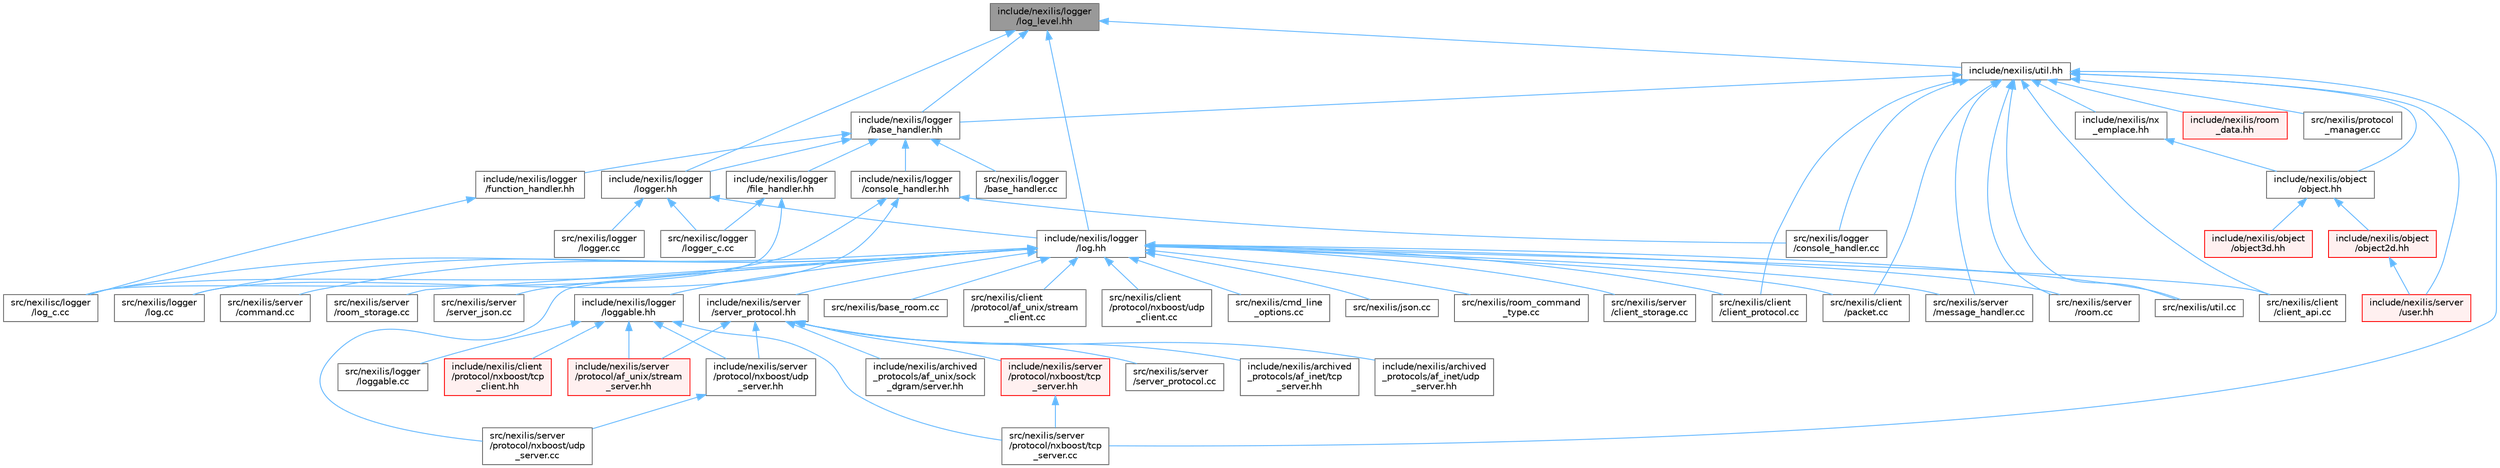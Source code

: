 digraph "include/nexilis/logger/log_level.hh"
{
 // LATEX_PDF_SIZE
  bgcolor="transparent";
  edge [fontname=Helvetica,fontsize=10,labelfontname=Helvetica,labelfontsize=10];
  node [fontname=Helvetica,fontsize=10,shape=box,height=0.2,width=0.4];
  Node1 [id="Node000001",label="include/nexilis/logger\l/log_level.hh",height=0.2,width=0.4,color="gray40", fillcolor="grey60", style="filled", fontcolor="black",tooltip=" "];
  Node1 -> Node2 [id="edge1_Node000001_Node000002",dir="back",color="steelblue1",style="solid",tooltip=" "];
  Node2 [id="Node000002",label="include/nexilis/logger\l/base_handler.hh",height=0.2,width=0.4,color="grey40", fillcolor="white", style="filled",URL="$d5/d5a/base__handler_8hh.html",tooltip=" "];
  Node2 -> Node3 [id="edge2_Node000002_Node000003",dir="back",color="steelblue1",style="solid",tooltip=" "];
  Node3 [id="Node000003",label="include/nexilis/logger\l/console_handler.hh",height=0.2,width=0.4,color="grey40", fillcolor="white", style="filled",URL="$de/d6b/console__handler_8hh.html",tooltip=" "];
  Node3 -> Node4 [id="edge3_Node000003_Node000004",dir="back",color="steelblue1",style="solid",tooltip=" "];
  Node4 [id="Node000004",label="src/nexilis/logger\l/console_handler.cc",height=0.2,width=0.4,color="grey40", fillcolor="white", style="filled",URL="$d5/d50/console__handler_8cc.html",tooltip=" "];
  Node3 -> Node5 [id="edge4_Node000003_Node000005",dir="back",color="steelblue1",style="solid",tooltip=" "];
  Node5 [id="Node000005",label="src/nexilis/logger\l/log.cc",height=0.2,width=0.4,color="grey40", fillcolor="white", style="filled",URL="$d4/dc1/log_8cc.html",tooltip=" "];
  Node3 -> Node6 [id="edge5_Node000003_Node000006",dir="back",color="steelblue1",style="solid",tooltip=" "];
  Node6 [id="Node000006",label="src/nexilisc/logger\l/log_c.cc",height=0.2,width=0.4,color="grey40", fillcolor="white", style="filled",URL="$dc/dee/log__c_8cc.html",tooltip=" "];
  Node2 -> Node7 [id="edge6_Node000002_Node000007",dir="back",color="steelblue1",style="solid",tooltip=" "];
  Node7 [id="Node000007",label="include/nexilis/logger\l/file_handler.hh",height=0.2,width=0.4,color="grey40", fillcolor="white", style="filled",URL="$d0/d02/file__handler_8hh.html",tooltip=" "];
  Node7 -> Node6 [id="edge7_Node000007_Node000006",dir="back",color="steelblue1",style="solid",tooltip=" "];
  Node7 -> Node8 [id="edge8_Node000007_Node000008",dir="back",color="steelblue1",style="solid",tooltip=" "];
  Node8 [id="Node000008",label="src/nexilisc/logger\l/logger_c.cc",height=0.2,width=0.4,color="grey40", fillcolor="white", style="filled",URL="$d0/d63/logger__c_8cc.html",tooltip=" "];
  Node2 -> Node9 [id="edge9_Node000002_Node000009",dir="back",color="steelblue1",style="solid",tooltip=" "];
  Node9 [id="Node000009",label="include/nexilis/logger\l/function_handler.hh",height=0.2,width=0.4,color="grey40", fillcolor="white", style="filled",URL="$dd/d5f/function__handler_8hh.html",tooltip=" "];
  Node9 -> Node6 [id="edge10_Node000009_Node000006",dir="back",color="steelblue1",style="solid",tooltip=" "];
  Node2 -> Node10 [id="edge11_Node000002_Node000010",dir="back",color="steelblue1",style="solid",tooltip=" "];
  Node10 [id="Node000010",label="include/nexilis/logger\l/logger.hh",height=0.2,width=0.4,color="grey40", fillcolor="white", style="filled",URL="$d5/dc3/logger_8hh.html",tooltip=" "];
  Node10 -> Node11 [id="edge12_Node000010_Node000011",dir="back",color="steelblue1",style="solid",tooltip=" "];
  Node11 [id="Node000011",label="include/nexilis/logger\l/log.hh",height=0.2,width=0.4,color="grey40", fillcolor="white", style="filled",URL="$d3/de3/log_8hh.html",tooltip=" "];
  Node11 -> Node12 [id="edge13_Node000011_Node000012",dir="back",color="steelblue1",style="solid",tooltip=" "];
  Node12 [id="Node000012",label="include/nexilis/logger\l/loggable.hh",height=0.2,width=0.4,color="grey40", fillcolor="white", style="filled",URL="$d4/d4d/loggable_8hh.html",tooltip=" "];
  Node12 -> Node13 [id="edge14_Node000012_Node000013",dir="back",color="steelblue1",style="solid",tooltip=" "];
  Node13 [id="Node000013",label="include/nexilis/client\l/protocol/nxboost/tcp\l_client.hh",height=0.2,width=0.4,color="red", fillcolor="#FFF0F0", style="filled",URL="$d1/dab/client_2protocol_2nxboost_2tcp__client_8hh.html",tooltip=" "];
  Node12 -> Node16 [id="edge15_Node000012_Node000016",dir="back",color="steelblue1",style="solid",tooltip=" "];
  Node16 [id="Node000016",label="include/nexilis/server\l/protocol/af_unix/stream\l_server.hh",height=0.2,width=0.4,color="red", fillcolor="#FFF0F0", style="filled",URL="$d8/d39/stream__server_8hh.html",tooltip=" "];
  Node12 -> Node20 [id="edge16_Node000012_Node000020",dir="back",color="steelblue1",style="solid",tooltip=" "];
  Node20 [id="Node000020",label="include/nexilis/server\l/protocol/nxboost/udp\l_server.hh",height=0.2,width=0.4,color="grey40", fillcolor="white", style="filled",URL="$de/d3b/server_2protocol_2nxboost_2udp__server_8hh.html",tooltip=" "];
  Node20 -> Node21 [id="edge17_Node000020_Node000021",dir="back",color="steelblue1",style="solid",tooltip=" "];
  Node21 [id="Node000021",label="src/nexilis/server\l/protocol/nxboost/udp\l_server.cc",height=0.2,width=0.4,color="grey40", fillcolor="white", style="filled",URL="$d1/dda/server_2protocol_2nxboost_2udp__server_8cc.html",tooltip=" "];
  Node12 -> Node22 [id="edge18_Node000012_Node000022",dir="back",color="steelblue1",style="solid",tooltip=" "];
  Node22 [id="Node000022",label="src/nexilis/logger\l/loggable.cc",height=0.2,width=0.4,color="grey40", fillcolor="white", style="filled",URL="$d2/df7/loggable_8cc.html",tooltip=" "];
  Node12 -> Node23 [id="edge19_Node000012_Node000023",dir="back",color="steelblue1",style="solid",tooltip=" "];
  Node23 [id="Node000023",label="src/nexilis/server\l/protocol/nxboost/tcp\l_server.cc",height=0.2,width=0.4,color="grey40", fillcolor="white", style="filled",URL="$d6/da4/server_2protocol_2nxboost_2tcp__server_8cc.html",tooltip=" "];
  Node11 -> Node24 [id="edge20_Node000011_Node000024",dir="back",color="steelblue1",style="solid",tooltip=" "];
  Node24 [id="Node000024",label="include/nexilis/server\l/server_protocol.hh",height=0.2,width=0.4,color="grey40", fillcolor="white", style="filled",URL="$da/dc6/server__protocol_8hh.html",tooltip=" "];
  Node24 -> Node25 [id="edge21_Node000024_Node000025",dir="back",color="steelblue1",style="solid",tooltip=" "];
  Node25 [id="Node000025",label="include/nexilis/archived\l_protocols/af_inet/tcp\l_server.hh",height=0.2,width=0.4,color="grey40", fillcolor="white", style="filled",URL="$d0/da7/archived__protocols_2af__inet_2tcp__server_8hh.html",tooltip=" "];
  Node24 -> Node26 [id="edge22_Node000024_Node000026",dir="back",color="steelblue1",style="solid",tooltip=" "];
  Node26 [id="Node000026",label="include/nexilis/archived\l_protocols/af_inet/udp\l_server.hh",height=0.2,width=0.4,color="grey40", fillcolor="white", style="filled",URL="$d8/dc7/archived__protocols_2af__inet_2udp__server_8hh.html",tooltip=" "];
  Node24 -> Node27 [id="edge23_Node000024_Node000027",dir="back",color="steelblue1",style="solid",tooltip=" "];
  Node27 [id="Node000027",label="include/nexilis/archived\l_protocols/af_unix/sock\l_dgram/server.hh",height=0.2,width=0.4,color="grey40", fillcolor="white", style="filled",URL="$d4/dd0/server_8hh.html",tooltip=" "];
  Node24 -> Node16 [id="edge24_Node000024_Node000016",dir="back",color="steelblue1",style="solid",tooltip=" "];
  Node24 -> Node28 [id="edge25_Node000024_Node000028",dir="back",color="steelblue1",style="solid",tooltip=" "];
  Node28 [id="Node000028",label="include/nexilis/server\l/protocol/nxboost/tcp\l_server.hh",height=0.2,width=0.4,color="red", fillcolor="#FFF0F0", style="filled",URL="$d6/d5f/server_2protocol_2nxboost_2tcp__server_8hh.html",tooltip=" "];
  Node28 -> Node23 [id="edge26_Node000028_Node000023",dir="back",color="steelblue1",style="solid",tooltip=" "];
  Node24 -> Node20 [id="edge27_Node000024_Node000020",dir="back",color="steelblue1",style="solid",tooltip=" "];
  Node24 -> Node30 [id="edge28_Node000024_Node000030",dir="back",color="steelblue1",style="solid",tooltip=" "];
  Node30 [id="Node000030",label="src/nexilis/server\l/server_protocol.cc",height=0.2,width=0.4,color="grey40", fillcolor="white", style="filled",URL="$dd/dfa/server__protocol_8cc.html",tooltip=" "];
  Node11 -> Node31 [id="edge29_Node000011_Node000031",dir="back",color="steelblue1",style="solid",tooltip=" "];
  Node31 [id="Node000031",label="src/nexilis/base_room.cc",height=0.2,width=0.4,color="grey40", fillcolor="white", style="filled",URL="$d9/d63/base__room_8cc.html",tooltip=" "];
  Node11 -> Node32 [id="edge30_Node000011_Node000032",dir="back",color="steelblue1",style="solid",tooltip=" "];
  Node32 [id="Node000032",label="src/nexilis/client\l/client_api.cc",height=0.2,width=0.4,color="grey40", fillcolor="white", style="filled",URL="$d2/d60/client__api_8cc.html",tooltip=" "];
  Node11 -> Node33 [id="edge31_Node000011_Node000033",dir="back",color="steelblue1",style="solid",tooltip=" "];
  Node33 [id="Node000033",label="src/nexilis/client\l/client_protocol.cc",height=0.2,width=0.4,color="grey40", fillcolor="white", style="filled",URL="$df/d3c/client__protocol_8cc.html",tooltip=" "];
  Node11 -> Node34 [id="edge32_Node000011_Node000034",dir="back",color="steelblue1",style="solid",tooltip=" "];
  Node34 [id="Node000034",label="src/nexilis/client\l/packet.cc",height=0.2,width=0.4,color="grey40", fillcolor="white", style="filled",URL="$d0/d7e/packet_8cc.html",tooltip=" "];
  Node11 -> Node35 [id="edge33_Node000011_Node000035",dir="back",color="steelblue1",style="solid",tooltip=" "];
  Node35 [id="Node000035",label="src/nexilis/client\l/protocol/af_unix/stream\l_client.cc",height=0.2,width=0.4,color="grey40", fillcolor="white", style="filled",URL="$db/d9b/stream__client_8cc.html",tooltip=" "];
  Node11 -> Node36 [id="edge34_Node000011_Node000036",dir="back",color="steelblue1",style="solid",tooltip=" "];
  Node36 [id="Node000036",label="src/nexilis/client\l/protocol/nxboost/udp\l_client.cc",height=0.2,width=0.4,color="grey40", fillcolor="white", style="filled",URL="$dc/dbe/client_2protocol_2nxboost_2udp__client_8cc.html",tooltip=" "];
  Node11 -> Node37 [id="edge35_Node000011_Node000037",dir="back",color="steelblue1",style="solid",tooltip=" "];
  Node37 [id="Node000037",label="src/nexilis/cmd_line\l_options.cc",height=0.2,width=0.4,color="grey40", fillcolor="white", style="filled",URL="$db/d5d/cmd__line__options_8cc.html",tooltip=" "];
  Node11 -> Node38 [id="edge36_Node000011_Node000038",dir="back",color="steelblue1",style="solid",tooltip=" "];
  Node38 [id="Node000038",label="src/nexilis/json.cc",height=0.2,width=0.4,color="grey40", fillcolor="white", style="filled",URL="$d0/de6/json_8cc.html",tooltip=" "];
  Node11 -> Node5 [id="edge37_Node000011_Node000005",dir="back",color="steelblue1",style="solid",tooltip=" "];
  Node11 -> Node39 [id="edge38_Node000011_Node000039",dir="back",color="steelblue1",style="solid",tooltip=" "];
  Node39 [id="Node000039",label="src/nexilis/room_command\l_type.cc",height=0.2,width=0.4,color="grey40", fillcolor="white", style="filled",URL="$dd/d96/room__command__type_8cc.html",tooltip=" "];
  Node11 -> Node40 [id="edge39_Node000011_Node000040",dir="back",color="steelblue1",style="solid",tooltip=" "];
  Node40 [id="Node000040",label="src/nexilis/server\l/client_storage.cc",height=0.2,width=0.4,color="grey40", fillcolor="white", style="filled",URL="$d6/d56/client__storage_8cc.html",tooltip=" "];
  Node11 -> Node41 [id="edge40_Node000011_Node000041",dir="back",color="steelblue1",style="solid",tooltip=" "];
  Node41 [id="Node000041",label="src/nexilis/server\l/command.cc",height=0.2,width=0.4,color="grey40", fillcolor="white", style="filled",URL="$d2/dfb/command_8cc.html",tooltip=" "];
  Node11 -> Node42 [id="edge41_Node000011_Node000042",dir="back",color="steelblue1",style="solid",tooltip=" "];
  Node42 [id="Node000042",label="src/nexilis/server\l/message_handler.cc",height=0.2,width=0.4,color="grey40", fillcolor="white", style="filled",URL="$da/d3b/message__handler_8cc.html",tooltip=" "];
  Node11 -> Node21 [id="edge42_Node000011_Node000021",dir="back",color="steelblue1",style="solid",tooltip=" "];
  Node11 -> Node43 [id="edge43_Node000011_Node000043",dir="back",color="steelblue1",style="solid",tooltip=" "];
  Node43 [id="Node000043",label="src/nexilis/server\l/room.cc",height=0.2,width=0.4,color="grey40", fillcolor="white", style="filled",URL="$d5/d1b/room_8cc.html",tooltip=" "];
  Node11 -> Node44 [id="edge44_Node000011_Node000044",dir="back",color="steelblue1",style="solid",tooltip=" "];
  Node44 [id="Node000044",label="src/nexilis/server\l/room_storage.cc",height=0.2,width=0.4,color="grey40", fillcolor="white", style="filled",URL="$df/d00/room__storage_8cc.html",tooltip=" "];
  Node11 -> Node45 [id="edge45_Node000011_Node000045",dir="back",color="steelblue1",style="solid",tooltip=" "];
  Node45 [id="Node000045",label="src/nexilis/server\l/server_json.cc",height=0.2,width=0.4,color="grey40", fillcolor="white", style="filled",URL="$d8/d48/server__json_8cc.html",tooltip=" "];
  Node11 -> Node46 [id="edge46_Node000011_Node000046",dir="back",color="steelblue1",style="solid",tooltip=" "];
  Node46 [id="Node000046",label="src/nexilis/util.cc",height=0.2,width=0.4,color="grey40", fillcolor="white", style="filled",URL="$d9/d6f/util_8cc.html",tooltip=" "];
  Node11 -> Node6 [id="edge47_Node000011_Node000006",dir="back",color="steelblue1",style="solid",tooltip=" "];
  Node10 -> Node47 [id="edge48_Node000010_Node000047",dir="back",color="steelblue1",style="solid",tooltip=" "];
  Node47 [id="Node000047",label="src/nexilis/logger\l/logger.cc",height=0.2,width=0.4,color="grey40", fillcolor="white", style="filled",URL="$d5/d6e/logger_8cc.html",tooltip=" "];
  Node10 -> Node8 [id="edge49_Node000010_Node000008",dir="back",color="steelblue1",style="solid",tooltip=" "];
  Node2 -> Node48 [id="edge50_Node000002_Node000048",dir="back",color="steelblue1",style="solid",tooltip=" "];
  Node48 [id="Node000048",label="src/nexilis/logger\l/base_handler.cc",height=0.2,width=0.4,color="grey40", fillcolor="white", style="filled",URL="$d6/dc6/base__handler_8cc.html",tooltip=" "];
  Node1 -> Node11 [id="edge51_Node000001_Node000011",dir="back",color="steelblue1",style="solid",tooltip=" "];
  Node1 -> Node10 [id="edge52_Node000001_Node000010",dir="back",color="steelblue1",style="solid",tooltip=" "];
  Node1 -> Node49 [id="edge53_Node000001_Node000049",dir="back",color="steelblue1",style="solid",tooltip=" "];
  Node49 [id="Node000049",label="include/nexilis/util.hh",height=0.2,width=0.4,color="grey40", fillcolor="white", style="filled",URL="$d3/d68/util_8hh.html",tooltip=" "];
  Node49 -> Node2 [id="edge54_Node000049_Node000002",dir="back",color="steelblue1",style="solid",tooltip=" "];
  Node49 -> Node50 [id="edge55_Node000049_Node000050",dir="back",color="steelblue1",style="solid",tooltip=" "];
  Node50 [id="Node000050",label="include/nexilis/nx\l_emplace.hh",height=0.2,width=0.4,color="grey40", fillcolor="white", style="filled",URL="$de/d10/nx__emplace_8hh.html",tooltip=" "];
  Node50 -> Node51 [id="edge56_Node000050_Node000051",dir="back",color="steelblue1",style="solid",tooltip=" "];
  Node51 [id="Node000051",label="include/nexilis/object\l/object.hh",height=0.2,width=0.4,color="grey40", fillcolor="white", style="filled",URL="$dd/d07/object_8hh.html",tooltip=" "];
  Node51 -> Node52 [id="edge57_Node000051_Node000052",dir="back",color="steelblue1",style="solid",tooltip=" "];
  Node52 [id="Node000052",label="include/nexilis/object\l/object2d.hh",height=0.2,width=0.4,color="red", fillcolor="#FFF0F0", style="filled",URL="$db/d6b/object2d_8hh.html",tooltip=" "];
  Node52 -> Node61 [id="edge58_Node000052_Node000061",dir="back",color="steelblue1",style="solid",tooltip=" "];
  Node61 [id="Node000061",label="include/nexilis/server\l/user.hh",height=0.2,width=0.4,color="red", fillcolor="#FFF0F0", style="filled",URL="$d8/ddf/user_8hh.html",tooltip=" "];
  Node51 -> Node72 [id="edge59_Node000051_Node000072",dir="back",color="steelblue1",style="solid",tooltip=" "];
  Node72 [id="Node000072",label="include/nexilis/object\l/object3d.hh",height=0.2,width=0.4,color="red", fillcolor="#FFF0F0", style="filled",URL="$d4/d63/object3d_8hh.html",tooltip=" "];
  Node49 -> Node51 [id="edge60_Node000049_Node000051",dir="back",color="steelblue1",style="solid",tooltip=" "];
  Node49 -> Node73 [id="edge61_Node000049_Node000073",dir="back",color="steelblue1",style="solid",tooltip=" "];
  Node73 [id="Node000073",label="include/nexilis/room\l_data.hh",height=0.2,width=0.4,color="red", fillcolor="#FFF0F0", style="filled",URL="$df/d7c/room__data_8hh.html",tooltip=" "];
  Node49 -> Node61 [id="edge62_Node000049_Node000061",dir="back",color="steelblue1",style="solid",tooltip=" "];
  Node49 -> Node32 [id="edge63_Node000049_Node000032",dir="back",color="steelblue1",style="solid",tooltip=" "];
  Node49 -> Node33 [id="edge64_Node000049_Node000033",dir="back",color="steelblue1",style="solid",tooltip=" "];
  Node49 -> Node34 [id="edge65_Node000049_Node000034",dir="back",color="steelblue1",style="solid",tooltip=" "];
  Node49 -> Node4 [id="edge66_Node000049_Node000004",dir="back",color="steelblue1",style="solid",tooltip=" "];
  Node49 -> Node76 [id="edge67_Node000049_Node000076",dir="back",color="steelblue1",style="solid",tooltip=" "];
  Node76 [id="Node000076",label="src/nexilis/protocol\l_manager.cc",height=0.2,width=0.4,color="grey40", fillcolor="white", style="filled",URL="$de/d00/protocol__manager_8cc.html",tooltip=" "];
  Node49 -> Node42 [id="edge68_Node000049_Node000042",dir="back",color="steelblue1",style="solid",tooltip=" "];
  Node49 -> Node23 [id="edge69_Node000049_Node000023",dir="back",color="steelblue1",style="solid",tooltip=" "];
  Node49 -> Node43 [id="edge70_Node000049_Node000043",dir="back",color="steelblue1",style="solid",tooltip=" "];
  Node49 -> Node46 [id="edge71_Node000049_Node000046",dir="back",color="steelblue1",style="solid",tooltip=" "];
}
